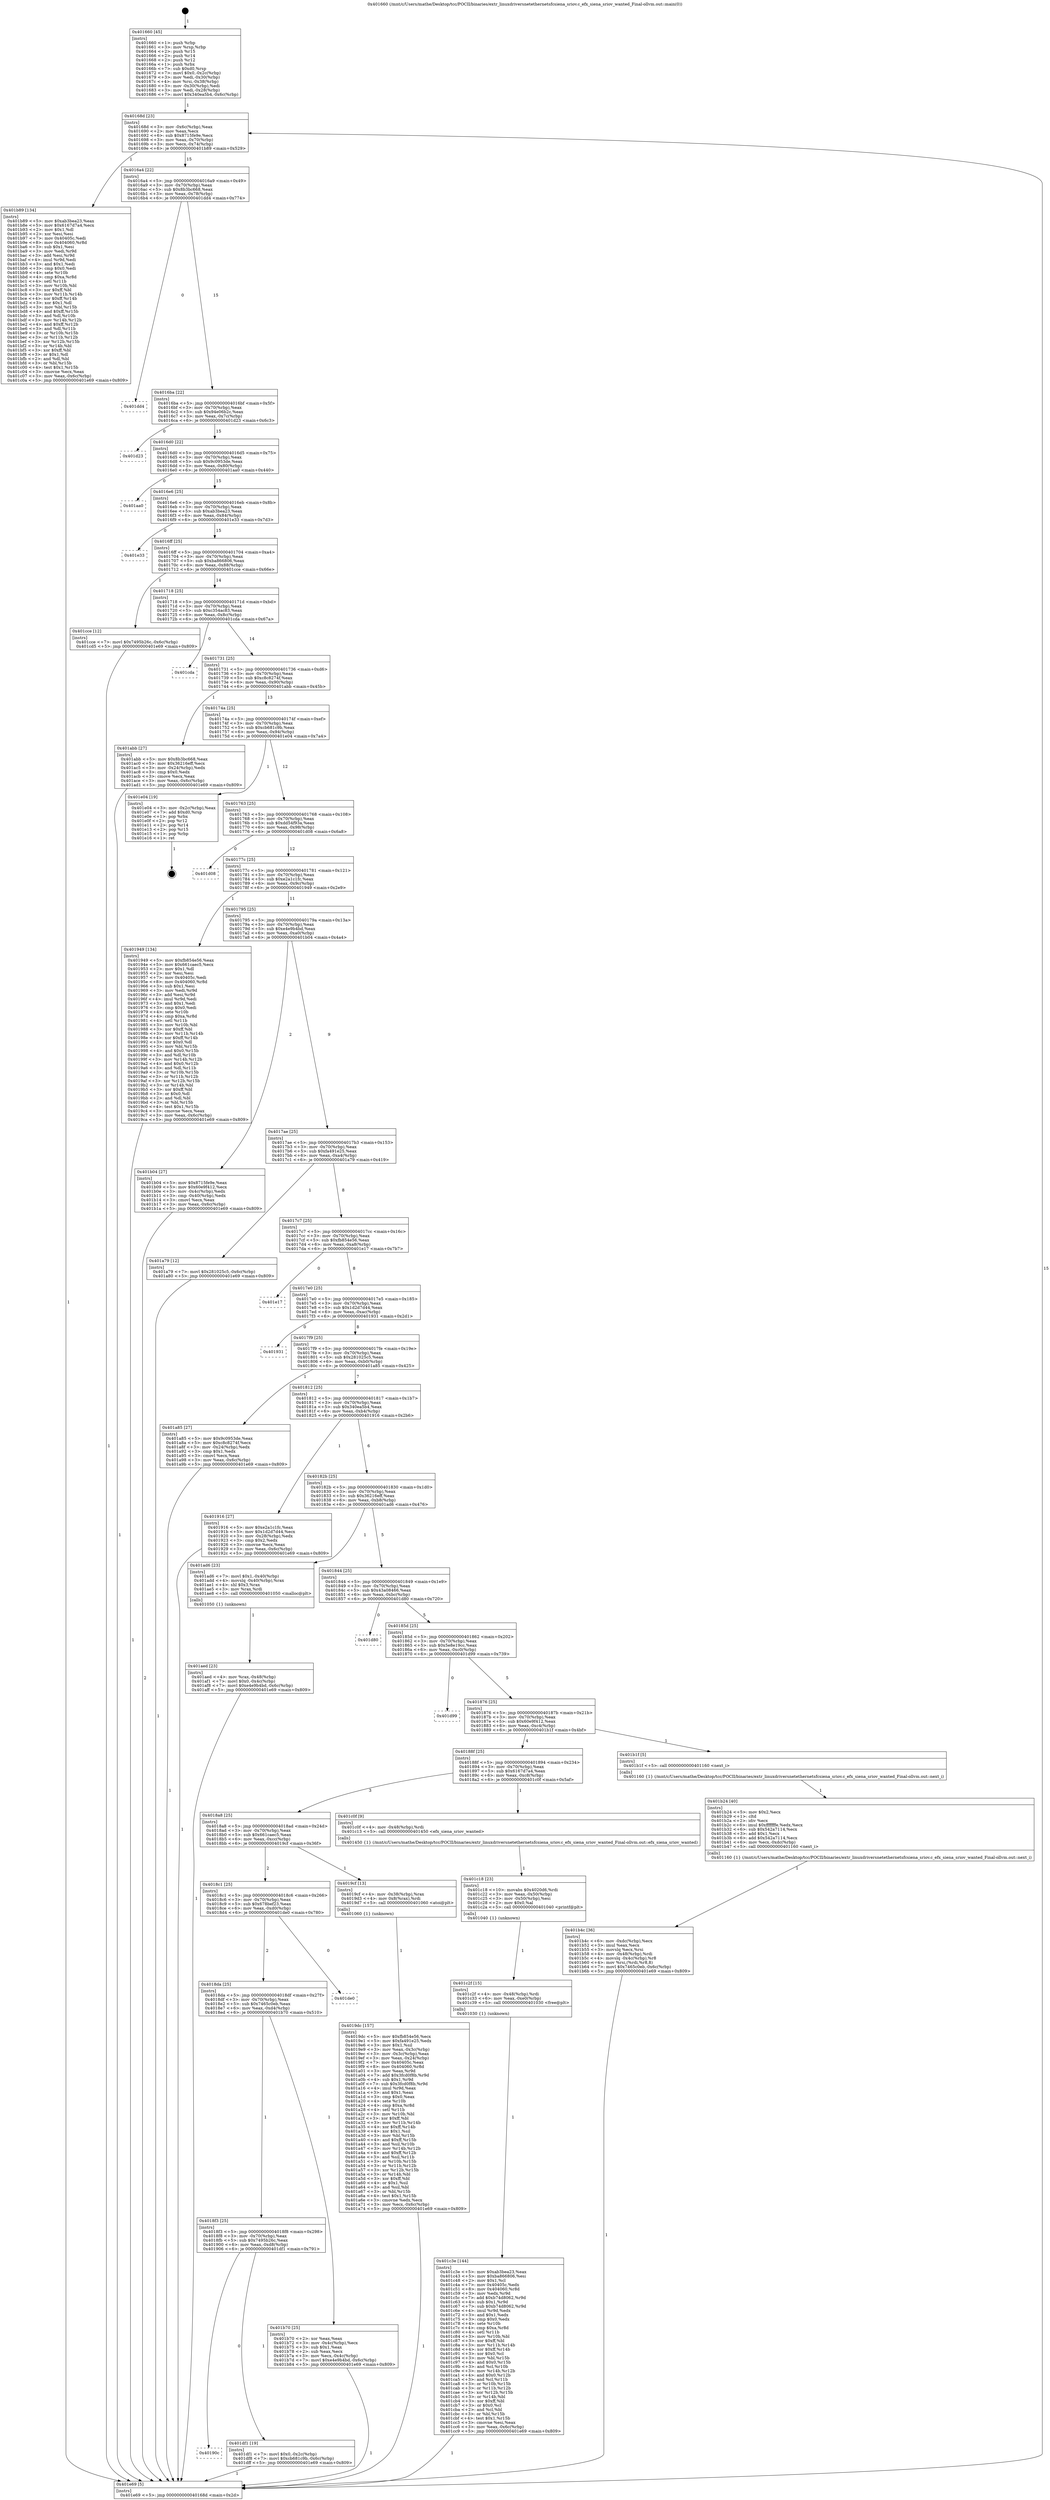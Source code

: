 digraph "0x401660" {
  label = "0x401660 (/mnt/c/Users/mathe/Desktop/tcc/POCII/binaries/extr_linuxdriversnetethernetsfcsiena_sriov.c_efx_siena_sriov_wanted_Final-ollvm.out::main(0))"
  labelloc = "t"
  node[shape=record]

  Entry [label="",width=0.3,height=0.3,shape=circle,fillcolor=black,style=filled]
  "0x40168d" [label="{
     0x40168d [23]\l
     | [instrs]\l
     &nbsp;&nbsp;0x40168d \<+3\>: mov -0x6c(%rbp),%eax\l
     &nbsp;&nbsp;0x401690 \<+2\>: mov %eax,%ecx\l
     &nbsp;&nbsp;0x401692 \<+6\>: sub $0x8715fe9e,%ecx\l
     &nbsp;&nbsp;0x401698 \<+3\>: mov %eax,-0x70(%rbp)\l
     &nbsp;&nbsp;0x40169b \<+3\>: mov %ecx,-0x74(%rbp)\l
     &nbsp;&nbsp;0x40169e \<+6\>: je 0000000000401b89 \<main+0x529\>\l
  }"]
  "0x401b89" [label="{
     0x401b89 [134]\l
     | [instrs]\l
     &nbsp;&nbsp;0x401b89 \<+5\>: mov $0xab3bea23,%eax\l
     &nbsp;&nbsp;0x401b8e \<+5\>: mov $0x6167d7a4,%ecx\l
     &nbsp;&nbsp;0x401b93 \<+2\>: mov $0x1,%dl\l
     &nbsp;&nbsp;0x401b95 \<+2\>: xor %esi,%esi\l
     &nbsp;&nbsp;0x401b97 \<+7\>: mov 0x40405c,%edi\l
     &nbsp;&nbsp;0x401b9e \<+8\>: mov 0x404060,%r8d\l
     &nbsp;&nbsp;0x401ba6 \<+3\>: sub $0x1,%esi\l
     &nbsp;&nbsp;0x401ba9 \<+3\>: mov %edi,%r9d\l
     &nbsp;&nbsp;0x401bac \<+3\>: add %esi,%r9d\l
     &nbsp;&nbsp;0x401baf \<+4\>: imul %r9d,%edi\l
     &nbsp;&nbsp;0x401bb3 \<+3\>: and $0x1,%edi\l
     &nbsp;&nbsp;0x401bb6 \<+3\>: cmp $0x0,%edi\l
     &nbsp;&nbsp;0x401bb9 \<+4\>: sete %r10b\l
     &nbsp;&nbsp;0x401bbd \<+4\>: cmp $0xa,%r8d\l
     &nbsp;&nbsp;0x401bc1 \<+4\>: setl %r11b\l
     &nbsp;&nbsp;0x401bc5 \<+3\>: mov %r10b,%bl\l
     &nbsp;&nbsp;0x401bc8 \<+3\>: xor $0xff,%bl\l
     &nbsp;&nbsp;0x401bcb \<+3\>: mov %r11b,%r14b\l
     &nbsp;&nbsp;0x401bce \<+4\>: xor $0xff,%r14b\l
     &nbsp;&nbsp;0x401bd2 \<+3\>: xor $0x1,%dl\l
     &nbsp;&nbsp;0x401bd5 \<+3\>: mov %bl,%r15b\l
     &nbsp;&nbsp;0x401bd8 \<+4\>: and $0xff,%r15b\l
     &nbsp;&nbsp;0x401bdc \<+3\>: and %dl,%r10b\l
     &nbsp;&nbsp;0x401bdf \<+3\>: mov %r14b,%r12b\l
     &nbsp;&nbsp;0x401be2 \<+4\>: and $0xff,%r12b\l
     &nbsp;&nbsp;0x401be6 \<+3\>: and %dl,%r11b\l
     &nbsp;&nbsp;0x401be9 \<+3\>: or %r10b,%r15b\l
     &nbsp;&nbsp;0x401bec \<+3\>: or %r11b,%r12b\l
     &nbsp;&nbsp;0x401bef \<+3\>: xor %r12b,%r15b\l
     &nbsp;&nbsp;0x401bf2 \<+3\>: or %r14b,%bl\l
     &nbsp;&nbsp;0x401bf5 \<+3\>: xor $0xff,%bl\l
     &nbsp;&nbsp;0x401bf8 \<+3\>: or $0x1,%dl\l
     &nbsp;&nbsp;0x401bfb \<+2\>: and %dl,%bl\l
     &nbsp;&nbsp;0x401bfd \<+3\>: or %bl,%r15b\l
     &nbsp;&nbsp;0x401c00 \<+4\>: test $0x1,%r15b\l
     &nbsp;&nbsp;0x401c04 \<+3\>: cmovne %ecx,%eax\l
     &nbsp;&nbsp;0x401c07 \<+3\>: mov %eax,-0x6c(%rbp)\l
     &nbsp;&nbsp;0x401c0a \<+5\>: jmp 0000000000401e69 \<main+0x809\>\l
  }"]
  "0x4016a4" [label="{
     0x4016a4 [22]\l
     | [instrs]\l
     &nbsp;&nbsp;0x4016a4 \<+5\>: jmp 00000000004016a9 \<main+0x49\>\l
     &nbsp;&nbsp;0x4016a9 \<+3\>: mov -0x70(%rbp),%eax\l
     &nbsp;&nbsp;0x4016ac \<+5\>: sub $0x8b3bc668,%eax\l
     &nbsp;&nbsp;0x4016b1 \<+3\>: mov %eax,-0x78(%rbp)\l
     &nbsp;&nbsp;0x4016b4 \<+6\>: je 0000000000401dd4 \<main+0x774\>\l
  }"]
  Exit [label="",width=0.3,height=0.3,shape=circle,fillcolor=black,style=filled,peripheries=2]
  "0x401dd4" [label="{
     0x401dd4\l
  }", style=dashed]
  "0x4016ba" [label="{
     0x4016ba [22]\l
     | [instrs]\l
     &nbsp;&nbsp;0x4016ba \<+5\>: jmp 00000000004016bf \<main+0x5f\>\l
     &nbsp;&nbsp;0x4016bf \<+3\>: mov -0x70(%rbp),%eax\l
     &nbsp;&nbsp;0x4016c2 \<+5\>: sub $0x94e06b2c,%eax\l
     &nbsp;&nbsp;0x4016c7 \<+3\>: mov %eax,-0x7c(%rbp)\l
     &nbsp;&nbsp;0x4016ca \<+6\>: je 0000000000401d23 \<main+0x6c3\>\l
  }"]
  "0x40190c" [label="{
     0x40190c\l
  }", style=dashed]
  "0x401d23" [label="{
     0x401d23\l
  }", style=dashed]
  "0x4016d0" [label="{
     0x4016d0 [22]\l
     | [instrs]\l
     &nbsp;&nbsp;0x4016d0 \<+5\>: jmp 00000000004016d5 \<main+0x75\>\l
     &nbsp;&nbsp;0x4016d5 \<+3\>: mov -0x70(%rbp),%eax\l
     &nbsp;&nbsp;0x4016d8 \<+5\>: sub $0x9c0953de,%eax\l
     &nbsp;&nbsp;0x4016dd \<+3\>: mov %eax,-0x80(%rbp)\l
     &nbsp;&nbsp;0x4016e0 \<+6\>: je 0000000000401aa0 \<main+0x440\>\l
  }"]
  "0x401df1" [label="{
     0x401df1 [19]\l
     | [instrs]\l
     &nbsp;&nbsp;0x401df1 \<+7\>: movl $0x0,-0x2c(%rbp)\l
     &nbsp;&nbsp;0x401df8 \<+7\>: movl $0xcb681c9b,-0x6c(%rbp)\l
     &nbsp;&nbsp;0x401dff \<+5\>: jmp 0000000000401e69 \<main+0x809\>\l
  }"]
  "0x401aa0" [label="{
     0x401aa0\l
  }", style=dashed]
  "0x4016e6" [label="{
     0x4016e6 [25]\l
     | [instrs]\l
     &nbsp;&nbsp;0x4016e6 \<+5\>: jmp 00000000004016eb \<main+0x8b\>\l
     &nbsp;&nbsp;0x4016eb \<+3\>: mov -0x70(%rbp),%eax\l
     &nbsp;&nbsp;0x4016ee \<+5\>: sub $0xab3bea23,%eax\l
     &nbsp;&nbsp;0x4016f3 \<+6\>: mov %eax,-0x84(%rbp)\l
     &nbsp;&nbsp;0x4016f9 \<+6\>: je 0000000000401e33 \<main+0x7d3\>\l
  }"]
  "0x401c3e" [label="{
     0x401c3e [144]\l
     | [instrs]\l
     &nbsp;&nbsp;0x401c3e \<+5\>: mov $0xab3bea23,%eax\l
     &nbsp;&nbsp;0x401c43 \<+5\>: mov $0xba866806,%esi\l
     &nbsp;&nbsp;0x401c48 \<+2\>: mov $0x1,%cl\l
     &nbsp;&nbsp;0x401c4a \<+7\>: mov 0x40405c,%edx\l
     &nbsp;&nbsp;0x401c51 \<+8\>: mov 0x404060,%r8d\l
     &nbsp;&nbsp;0x401c59 \<+3\>: mov %edx,%r9d\l
     &nbsp;&nbsp;0x401c5c \<+7\>: add $0xb74d8062,%r9d\l
     &nbsp;&nbsp;0x401c63 \<+4\>: sub $0x1,%r9d\l
     &nbsp;&nbsp;0x401c67 \<+7\>: sub $0xb74d8062,%r9d\l
     &nbsp;&nbsp;0x401c6e \<+4\>: imul %r9d,%edx\l
     &nbsp;&nbsp;0x401c72 \<+3\>: and $0x1,%edx\l
     &nbsp;&nbsp;0x401c75 \<+3\>: cmp $0x0,%edx\l
     &nbsp;&nbsp;0x401c78 \<+4\>: sete %r10b\l
     &nbsp;&nbsp;0x401c7c \<+4\>: cmp $0xa,%r8d\l
     &nbsp;&nbsp;0x401c80 \<+4\>: setl %r11b\l
     &nbsp;&nbsp;0x401c84 \<+3\>: mov %r10b,%bl\l
     &nbsp;&nbsp;0x401c87 \<+3\>: xor $0xff,%bl\l
     &nbsp;&nbsp;0x401c8a \<+3\>: mov %r11b,%r14b\l
     &nbsp;&nbsp;0x401c8d \<+4\>: xor $0xff,%r14b\l
     &nbsp;&nbsp;0x401c91 \<+3\>: xor $0x0,%cl\l
     &nbsp;&nbsp;0x401c94 \<+3\>: mov %bl,%r15b\l
     &nbsp;&nbsp;0x401c97 \<+4\>: and $0x0,%r15b\l
     &nbsp;&nbsp;0x401c9b \<+3\>: and %cl,%r10b\l
     &nbsp;&nbsp;0x401c9e \<+3\>: mov %r14b,%r12b\l
     &nbsp;&nbsp;0x401ca1 \<+4\>: and $0x0,%r12b\l
     &nbsp;&nbsp;0x401ca5 \<+3\>: and %cl,%r11b\l
     &nbsp;&nbsp;0x401ca8 \<+3\>: or %r10b,%r15b\l
     &nbsp;&nbsp;0x401cab \<+3\>: or %r11b,%r12b\l
     &nbsp;&nbsp;0x401cae \<+3\>: xor %r12b,%r15b\l
     &nbsp;&nbsp;0x401cb1 \<+3\>: or %r14b,%bl\l
     &nbsp;&nbsp;0x401cb4 \<+3\>: xor $0xff,%bl\l
     &nbsp;&nbsp;0x401cb7 \<+3\>: or $0x0,%cl\l
     &nbsp;&nbsp;0x401cba \<+2\>: and %cl,%bl\l
     &nbsp;&nbsp;0x401cbc \<+3\>: or %bl,%r15b\l
     &nbsp;&nbsp;0x401cbf \<+4\>: test $0x1,%r15b\l
     &nbsp;&nbsp;0x401cc3 \<+3\>: cmovne %esi,%eax\l
     &nbsp;&nbsp;0x401cc6 \<+3\>: mov %eax,-0x6c(%rbp)\l
     &nbsp;&nbsp;0x401cc9 \<+5\>: jmp 0000000000401e69 \<main+0x809\>\l
  }"]
  "0x401e33" [label="{
     0x401e33\l
  }", style=dashed]
  "0x4016ff" [label="{
     0x4016ff [25]\l
     | [instrs]\l
     &nbsp;&nbsp;0x4016ff \<+5\>: jmp 0000000000401704 \<main+0xa4\>\l
     &nbsp;&nbsp;0x401704 \<+3\>: mov -0x70(%rbp),%eax\l
     &nbsp;&nbsp;0x401707 \<+5\>: sub $0xba866806,%eax\l
     &nbsp;&nbsp;0x40170c \<+6\>: mov %eax,-0x88(%rbp)\l
     &nbsp;&nbsp;0x401712 \<+6\>: je 0000000000401cce \<main+0x66e\>\l
  }"]
  "0x401c2f" [label="{
     0x401c2f [15]\l
     | [instrs]\l
     &nbsp;&nbsp;0x401c2f \<+4\>: mov -0x48(%rbp),%rdi\l
     &nbsp;&nbsp;0x401c33 \<+6\>: mov %eax,-0xe0(%rbp)\l
     &nbsp;&nbsp;0x401c39 \<+5\>: call 0000000000401030 \<free@plt\>\l
     | [calls]\l
     &nbsp;&nbsp;0x401030 \{1\} (unknown)\l
  }"]
  "0x401cce" [label="{
     0x401cce [12]\l
     | [instrs]\l
     &nbsp;&nbsp;0x401cce \<+7\>: movl $0x7495b26c,-0x6c(%rbp)\l
     &nbsp;&nbsp;0x401cd5 \<+5\>: jmp 0000000000401e69 \<main+0x809\>\l
  }"]
  "0x401718" [label="{
     0x401718 [25]\l
     | [instrs]\l
     &nbsp;&nbsp;0x401718 \<+5\>: jmp 000000000040171d \<main+0xbd\>\l
     &nbsp;&nbsp;0x40171d \<+3\>: mov -0x70(%rbp),%eax\l
     &nbsp;&nbsp;0x401720 \<+5\>: sub $0xc354ac83,%eax\l
     &nbsp;&nbsp;0x401725 \<+6\>: mov %eax,-0x8c(%rbp)\l
     &nbsp;&nbsp;0x40172b \<+6\>: je 0000000000401cda \<main+0x67a\>\l
  }"]
  "0x401c18" [label="{
     0x401c18 [23]\l
     | [instrs]\l
     &nbsp;&nbsp;0x401c18 \<+10\>: movabs $0x4020d6,%rdi\l
     &nbsp;&nbsp;0x401c22 \<+3\>: mov %eax,-0x50(%rbp)\l
     &nbsp;&nbsp;0x401c25 \<+3\>: mov -0x50(%rbp),%esi\l
     &nbsp;&nbsp;0x401c28 \<+2\>: mov $0x0,%al\l
     &nbsp;&nbsp;0x401c2a \<+5\>: call 0000000000401040 \<printf@plt\>\l
     | [calls]\l
     &nbsp;&nbsp;0x401040 \{1\} (unknown)\l
  }"]
  "0x401cda" [label="{
     0x401cda\l
  }", style=dashed]
  "0x401731" [label="{
     0x401731 [25]\l
     | [instrs]\l
     &nbsp;&nbsp;0x401731 \<+5\>: jmp 0000000000401736 \<main+0xd6\>\l
     &nbsp;&nbsp;0x401736 \<+3\>: mov -0x70(%rbp),%eax\l
     &nbsp;&nbsp;0x401739 \<+5\>: sub $0xc8c8274f,%eax\l
     &nbsp;&nbsp;0x40173e \<+6\>: mov %eax,-0x90(%rbp)\l
     &nbsp;&nbsp;0x401744 \<+6\>: je 0000000000401abb \<main+0x45b\>\l
  }"]
  "0x4018f3" [label="{
     0x4018f3 [25]\l
     | [instrs]\l
     &nbsp;&nbsp;0x4018f3 \<+5\>: jmp 00000000004018f8 \<main+0x298\>\l
     &nbsp;&nbsp;0x4018f8 \<+3\>: mov -0x70(%rbp),%eax\l
     &nbsp;&nbsp;0x4018fb \<+5\>: sub $0x7495b26c,%eax\l
     &nbsp;&nbsp;0x401900 \<+6\>: mov %eax,-0xd8(%rbp)\l
     &nbsp;&nbsp;0x401906 \<+6\>: je 0000000000401df1 \<main+0x791\>\l
  }"]
  "0x401abb" [label="{
     0x401abb [27]\l
     | [instrs]\l
     &nbsp;&nbsp;0x401abb \<+5\>: mov $0x8b3bc668,%eax\l
     &nbsp;&nbsp;0x401ac0 \<+5\>: mov $0x36216eff,%ecx\l
     &nbsp;&nbsp;0x401ac5 \<+3\>: mov -0x24(%rbp),%edx\l
     &nbsp;&nbsp;0x401ac8 \<+3\>: cmp $0x0,%edx\l
     &nbsp;&nbsp;0x401acb \<+3\>: cmove %ecx,%eax\l
     &nbsp;&nbsp;0x401ace \<+3\>: mov %eax,-0x6c(%rbp)\l
     &nbsp;&nbsp;0x401ad1 \<+5\>: jmp 0000000000401e69 \<main+0x809\>\l
  }"]
  "0x40174a" [label="{
     0x40174a [25]\l
     | [instrs]\l
     &nbsp;&nbsp;0x40174a \<+5\>: jmp 000000000040174f \<main+0xef\>\l
     &nbsp;&nbsp;0x40174f \<+3\>: mov -0x70(%rbp),%eax\l
     &nbsp;&nbsp;0x401752 \<+5\>: sub $0xcb681c9b,%eax\l
     &nbsp;&nbsp;0x401757 \<+6\>: mov %eax,-0x94(%rbp)\l
     &nbsp;&nbsp;0x40175d \<+6\>: je 0000000000401e04 \<main+0x7a4\>\l
  }"]
  "0x401b70" [label="{
     0x401b70 [25]\l
     | [instrs]\l
     &nbsp;&nbsp;0x401b70 \<+2\>: xor %eax,%eax\l
     &nbsp;&nbsp;0x401b72 \<+3\>: mov -0x4c(%rbp),%ecx\l
     &nbsp;&nbsp;0x401b75 \<+3\>: sub $0x1,%eax\l
     &nbsp;&nbsp;0x401b78 \<+2\>: sub %eax,%ecx\l
     &nbsp;&nbsp;0x401b7a \<+3\>: mov %ecx,-0x4c(%rbp)\l
     &nbsp;&nbsp;0x401b7d \<+7\>: movl $0xe4e9b4bd,-0x6c(%rbp)\l
     &nbsp;&nbsp;0x401b84 \<+5\>: jmp 0000000000401e69 \<main+0x809\>\l
  }"]
  "0x401e04" [label="{
     0x401e04 [19]\l
     | [instrs]\l
     &nbsp;&nbsp;0x401e04 \<+3\>: mov -0x2c(%rbp),%eax\l
     &nbsp;&nbsp;0x401e07 \<+7\>: add $0xd0,%rsp\l
     &nbsp;&nbsp;0x401e0e \<+1\>: pop %rbx\l
     &nbsp;&nbsp;0x401e0f \<+2\>: pop %r12\l
     &nbsp;&nbsp;0x401e11 \<+2\>: pop %r14\l
     &nbsp;&nbsp;0x401e13 \<+2\>: pop %r15\l
     &nbsp;&nbsp;0x401e15 \<+1\>: pop %rbp\l
     &nbsp;&nbsp;0x401e16 \<+1\>: ret\l
  }"]
  "0x401763" [label="{
     0x401763 [25]\l
     | [instrs]\l
     &nbsp;&nbsp;0x401763 \<+5\>: jmp 0000000000401768 \<main+0x108\>\l
     &nbsp;&nbsp;0x401768 \<+3\>: mov -0x70(%rbp),%eax\l
     &nbsp;&nbsp;0x40176b \<+5\>: sub $0xdd54f93a,%eax\l
     &nbsp;&nbsp;0x401770 \<+6\>: mov %eax,-0x98(%rbp)\l
     &nbsp;&nbsp;0x401776 \<+6\>: je 0000000000401d08 \<main+0x6a8\>\l
  }"]
  "0x4018da" [label="{
     0x4018da [25]\l
     | [instrs]\l
     &nbsp;&nbsp;0x4018da \<+5\>: jmp 00000000004018df \<main+0x27f\>\l
     &nbsp;&nbsp;0x4018df \<+3\>: mov -0x70(%rbp),%eax\l
     &nbsp;&nbsp;0x4018e2 \<+5\>: sub $0x7465c0eb,%eax\l
     &nbsp;&nbsp;0x4018e7 \<+6\>: mov %eax,-0xd4(%rbp)\l
     &nbsp;&nbsp;0x4018ed \<+6\>: je 0000000000401b70 \<main+0x510\>\l
  }"]
  "0x401d08" [label="{
     0x401d08\l
  }", style=dashed]
  "0x40177c" [label="{
     0x40177c [25]\l
     | [instrs]\l
     &nbsp;&nbsp;0x40177c \<+5\>: jmp 0000000000401781 \<main+0x121\>\l
     &nbsp;&nbsp;0x401781 \<+3\>: mov -0x70(%rbp),%eax\l
     &nbsp;&nbsp;0x401784 \<+5\>: sub $0xe2a1c1fc,%eax\l
     &nbsp;&nbsp;0x401789 \<+6\>: mov %eax,-0x9c(%rbp)\l
     &nbsp;&nbsp;0x40178f \<+6\>: je 0000000000401949 \<main+0x2e9\>\l
  }"]
  "0x401de0" [label="{
     0x401de0\l
  }", style=dashed]
  "0x401949" [label="{
     0x401949 [134]\l
     | [instrs]\l
     &nbsp;&nbsp;0x401949 \<+5\>: mov $0xfb854e56,%eax\l
     &nbsp;&nbsp;0x40194e \<+5\>: mov $0x661caec5,%ecx\l
     &nbsp;&nbsp;0x401953 \<+2\>: mov $0x1,%dl\l
     &nbsp;&nbsp;0x401955 \<+2\>: xor %esi,%esi\l
     &nbsp;&nbsp;0x401957 \<+7\>: mov 0x40405c,%edi\l
     &nbsp;&nbsp;0x40195e \<+8\>: mov 0x404060,%r8d\l
     &nbsp;&nbsp;0x401966 \<+3\>: sub $0x1,%esi\l
     &nbsp;&nbsp;0x401969 \<+3\>: mov %edi,%r9d\l
     &nbsp;&nbsp;0x40196c \<+3\>: add %esi,%r9d\l
     &nbsp;&nbsp;0x40196f \<+4\>: imul %r9d,%edi\l
     &nbsp;&nbsp;0x401973 \<+3\>: and $0x1,%edi\l
     &nbsp;&nbsp;0x401976 \<+3\>: cmp $0x0,%edi\l
     &nbsp;&nbsp;0x401979 \<+4\>: sete %r10b\l
     &nbsp;&nbsp;0x40197d \<+4\>: cmp $0xa,%r8d\l
     &nbsp;&nbsp;0x401981 \<+4\>: setl %r11b\l
     &nbsp;&nbsp;0x401985 \<+3\>: mov %r10b,%bl\l
     &nbsp;&nbsp;0x401988 \<+3\>: xor $0xff,%bl\l
     &nbsp;&nbsp;0x40198b \<+3\>: mov %r11b,%r14b\l
     &nbsp;&nbsp;0x40198e \<+4\>: xor $0xff,%r14b\l
     &nbsp;&nbsp;0x401992 \<+3\>: xor $0x0,%dl\l
     &nbsp;&nbsp;0x401995 \<+3\>: mov %bl,%r15b\l
     &nbsp;&nbsp;0x401998 \<+4\>: and $0x0,%r15b\l
     &nbsp;&nbsp;0x40199c \<+3\>: and %dl,%r10b\l
     &nbsp;&nbsp;0x40199f \<+3\>: mov %r14b,%r12b\l
     &nbsp;&nbsp;0x4019a2 \<+4\>: and $0x0,%r12b\l
     &nbsp;&nbsp;0x4019a6 \<+3\>: and %dl,%r11b\l
     &nbsp;&nbsp;0x4019a9 \<+3\>: or %r10b,%r15b\l
     &nbsp;&nbsp;0x4019ac \<+3\>: or %r11b,%r12b\l
     &nbsp;&nbsp;0x4019af \<+3\>: xor %r12b,%r15b\l
     &nbsp;&nbsp;0x4019b2 \<+3\>: or %r14b,%bl\l
     &nbsp;&nbsp;0x4019b5 \<+3\>: xor $0xff,%bl\l
     &nbsp;&nbsp;0x4019b8 \<+3\>: or $0x0,%dl\l
     &nbsp;&nbsp;0x4019bb \<+2\>: and %dl,%bl\l
     &nbsp;&nbsp;0x4019bd \<+3\>: or %bl,%r15b\l
     &nbsp;&nbsp;0x4019c0 \<+4\>: test $0x1,%r15b\l
     &nbsp;&nbsp;0x4019c4 \<+3\>: cmovne %ecx,%eax\l
     &nbsp;&nbsp;0x4019c7 \<+3\>: mov %eax,-0x6c(%rbp)\l
     &nbsp;&nbsp;0x4019ca \<+5\>: jmp 0000000000401e69 \<main+0x809\>\l
  }"]
  "0x401795" [label="{
     0x401795 [25]\l
     | [instrs]\l
     &nbsp;&nbsp;0x401795 \<+5\>: jmp 000000000040179a \<main+0x13a\>\l
     &nbsp;&nbsp;0x40179a \<+3\>: mov -0x70(%rbp),%eax\l
     &nbsp;&nbsp;0x40179d \<+5\>: sub $0xe4e9b4bd,%eax\l
     &nbsp;&nbsp;0x4017a2 \<+6\>: mov %eax,-0xa0(%rbp)\l
     &nbsp;&nbsp;0x4017a8 \<+6\>: je 0000000000401b04 \<main+0x4a4\>\l
  }"]
  "0x401b4c" [label="{
     0x401b4c [36]\l
     | [instrs]\l
     &nbsp;&nbsp;0x401b4c \<+6\>: mov -0xdc(%rbp),%ecx\l
     &nbsp;&nbsp;0x401b52 \<+3\>: imul %eax,%ecx\l
     &nbsp;&nbsp;0x401b55 \<+3\>: movslq %ecx,%rsi\l
     &nbsp;&nbsp;0x401b58 \<+4\>: mov -0x48(%rbp),%rdi\l
     &nbsp;&nbsp;0x401b5c \<+4\>: movslq -0x4c(%rbp),%r8\l
     &nbsp;&nbsp;0x401b60 \<+4\>: mov %rsi,(%rdi,%r8,8)\l
     &nbsp;&nbsp;0x401b64 \<+7\>: movl $0x7465c0eb,-0x6c(%rbp)\l
     &nbsp;&nbsp;0x401b6b \<+5\>: jmp 0000000000401e69 \<main+0x809\>\l
  }"]
  "0x401b04" [label="{
     0x401b04 [27]\l
     | [instrs]\l
     &nbsp;&nbsp;0x401b04 \<+5\>: mov $0x8715fe9e,%eax\l
     &nbsp;&nbsp;0x401b09 \<+5\>: mov $0x60e9f412,%ecx\l
     &nbsp;&nbsp;0x401b0e \<+3\>: mov -0x4c(%rbp),%edx\l
     &nbsp;&nbsp;0x401b11 \<+3\>: cmp -0x40(%rbp),%edx\l
     &nbsp;&nbsp;0x401b14 \<+3\>: cmovl %ecx,%eax\l
     &nbsp;&nbsp;0x401b17 \<+3\>: mov %eax,-0x6c(%rbp)\l
     &nbsp;&nbsp;0x401b1a \<+5\>: jmp 0000000000401e69 \<main+0x809\>\l
  }"]
  "0x4017ae" [label="{
     0x4017ae [25]\l
     | [instrs]\l
     &nbsp;&nbsp;0x4017ae \<+5\>: jmp 00000000004017b3 \<main+0x153\>\l
     &nbsp;&nbsp;0x4017b3 \<+3\>: mov -0x70(%rbp),%eax\l
     &nbsp;&nbsp;0x4017b6 \<+5\>: sub $0xfa491e25,%eax\l
     &nbsp;&nbsp;0x4017bb \<+6\>: mov %eax,-0xa4(%rbp)\l
     &nbsp;&nbsp;0x4017c1 \<+6\>: je 0000000000401a79 \<main+0x419\>\l
  }"]
  "0x401b24" [label="{
     0x401b24 [40]\l
     | [instrs]\l
     &nbsp;&nbsp;0x401b24 \<+5\>: mov $0x2,%ecx\l
     &nbsp;&nbsp;0x401b29 \<+1\>: cltd\l
     &nbsp;&nbsp;0x401b2a \<+2\>: idiv %ecx\l
     &nbsp;&nbsp;0x401b2c \<+6\>: imul $0xfffffffe,%edx,%ecx\l
     &nbsp;&nbsp;0x401b32 \<+6\>: sub $0x542a7114,%ecx\l
     &nbsp;&nbsp;0x401b38 \<+3\>: add $0x1,%ecx\l
     &nbsp;&nbsp;0x401b3b \<+6\>: add $0x542a7114,%ecx\l
     &nbsp;&nbsp;0x401b41 \<+6\>: mov %ecx,-0xdc(%rbp)\l
     &nbsp;&nbsp;0x401b47 \<+5\>: call 0000000000401160 \<next_i\>\l
     | [calls]\l
     &nbsp;&nbsp;0x401160 \{1\} (/mnt/c/Users/mathe/Desktop/tcc/POCII/binaries/extr_linuxdriversnetethernetsfcsiena_sriov.c_efx_siena_sriov_wanted_Final-ollvm.out::next_i)\l
  }"]
  "0x401a79" [label="{
     0x401a79 [12]\l
     | [instrs]\l
     &nbsp;&nbsp;0x401a79 \<+7\>: movl $0x281025c5,-0x6c(%rbp)\l
     &nbsp;&nbsp;0x401a80 \<+5\>: jmp 0000000000401e69 \<main+0x809\>\l
  }"]
  "0x4017c7" [label="{
     0x4017c7 [25]\l
     | [instrs]\l
     &nbsp;&nbsp;0x4017c7 \<+5\>: jmp 00000000004017cc \<main+0x16c\>\l
     &nbsp;&nbsp;0x4017cc \<+3\>: mov -0x70(%rbp),%eax\l
     &nbsp;&nbsp;0x4017cf \<+5\>: sub $0xfb854e56,%eax\l
     &nbsp;&nbsp;0x4017d4 \<+6\>: mov %eax,-0xa8(%rbp)\l
     &nbsp;&nbsp;0x4017da \<+6\>: je 0000000000401e17 \<main+0x7b7\>\l
  }"]
  "0x401aed" [label="{
     0x401aed [23]\l
     | [instrs]\l
     &nbsp;&nbsp;0x401aed \<+4\>: mov %rax,-0x48(%rbp)\l
     &nbsp;&nbsp;0x401af1 \<+7\>: movl $0x0,-0x4c(%rbp)\l
     &nbsp;&nbsp;0x401af8 \<+7\>: movl $0xe4e9b4bd,-0x6c(%rbp)\l
     &nbsp;&nbsp;0x401aff \<+5\>: jmp 0000000000401e69 \<main+0x809\>\l
  }"]
  "0x401e17" [label="{
     0x401e17\l
  }", style=dashed]
  "0x4017e0" [label="{
     0x4017e0 [25]\l
     | [instrs]\l
     &nbsp;&nbsp;0x4017e0 \<+5\>: jmp 00000000004017e5 \<main+0x185\>\l
     &nbsp;&nbsp;0x4017e5 \<+3\>: mov -0x70(%rbp),%eax\l
     &nbsp;&nbsp;0x4017e8 \<+5\>: sub $0x1d2d7d44,%eax\l
     &nbsp;&nbsp;0x4017ed \<+6\>: mov %eax,-0xac(%rbp)\l
     &nbsp;&nbsp;0x4017f3 \<+6\>: je 0000000000401931 \<main+0x2d1\>\l
  }"]
  "0x4019dc" [label="{
     0x4019dc [157]\l
     | [instrs]\l
     &nbsp;&nbsp;0x4019dc \<+5\>: mov $0xfb854e56,%ecx\l
     &nbsp;&nbsp;0x4019e1 \<+5\>: mov $0xfa491e25,%edx\l
     &nbsp;&nbsp;0x4019e6 \<+3\>: mov $0x1,%sil\l
     &nbsp;&nbsp;0x4019e9 \<+3\>: mov %eax,-0x3c(%rbp)\l
     &nbsp;&nbsp;0x4019ec \<+3\>: mov -0x3c(%rbp),%eax\l
     &nbsp;&nbsp;0x4019ef \<+3\>: mov %eax,-0x24(%rbp)\l
     &nbsp;&nbsp;0x4019f2 \<+7\>: mov 0x40405c,%eax\l
     &nbsp;&nbsp;0x4019f9 \<+8\>: mov 0x404060,%r8d\l
     &nbsp;&nbsp;0x401a01 \<+3\>: mov %eax,%r9d\l
     &nbsp;&nbsp;0x401a04 \<+7\>: add $0x3fcd0f8b,%r9d\l
     &nbsp;&nbsp;0x401a0b \<+4\>: sub $0x1,%r9d\l
     &nbsp;&nbsp;0x401a0f \<+7\>: sub $0x3fcd0f8b,%r9d\l
     &nbsp;&nbsp;0x401a16 \<+4\>: imul %r9d,%eax\l
     &nbsp;&nbsp;0x401a1a \<+3\>: and $0x1,%eax\l
     &nbsp;&nbsp;0x401a1d \<+3\>: cmp $0x0,%eax\l
     &nbsp;&nbsp;0x401a20 \<+4\>: sete %r10b\l
     &nbsp;&nbsp;0x401a24 \<+4\>: cmp $0xa,%r8d\l
     &nbsp;&nbsp;0x401a28 \<+4\>: setl %r11b\l
     &nbsp;&nbsp;0x401a2c \<+3\>: mov %r10b,%bl\l
     &nbsp;&nbsp;0x401a2f \<+3\>: xor $0xff,%bl\l
     &nbsp;&nbsp;0x401a32 \<+3\>: mov %r11b,%r14b\l
     &nbsp;&nbsp;0x401a35 \<+4\>: xor $0xff,%r14b\l
     &nbsp;&nbsp;0x401a39 \<+4\>: xor $0x1,%sil\l
     &nbsp;&nbsp;0x401a3d \<+3\>: mov %bl,%r15b\l
     &nbsp;&nbsp;0x401a40 \<+4\>: and $0xff,%r15b\l
     &nbsp;&nbsp;0x401a44 \<+3\>: and %sil,%r10b\l
     &nbsp;&nbsp;0x401a47 \<+3\>: mov %r14b,%r12b\l
     &nbsp;&nbsp;0x401a4a \<+4\>: and $0xff,%r12b\l
     &nbsp;&nbsp;0x401a4e \<+3\>: and %sil,%r11b\l
     &nbsp;&nbsp;0x401a51 \<+3\>: or %r10b,%r15b\l
     &nbsp;&nbsp;0x401a54 \<+3\>: or %r11b,%r12b\l
     &nbsp;&nbsp;0x401a57 \<+3\>: xor %r12b,%r15b\l
     &nbsp;&nbsp;0x401a5a \<+3\>: or %r14b,%bl\l
     &nbsp;&nbsp;0x401a5d \<+3\>: xor $0xff,%bl\l
     &nbsp;&nbsp;0x401a60 \<+4\>: or $0x1,%sil\l
     &nbsp;&nbsp;0x401a64 \<+3\>: and %sil,%bl\l
     &nbsp;&nbsp;0x401a67 \<+3\>: or %bl,%r15b\l
     &nbsp;&nbsp;0x401a6a \<+4\>: test $0x1,%r15b\l
     &nbsp;&nbsp;0x401a6e \<+3\>: cmovne %edx,%ecx\l
     &nbsp;&nbsp;0x401a71 \<+3\>: mov %ecx,-0x6c(%rbp)\l
     &nbsp;&nbsp;0x401a74 \<+5\>: jmp 0000000000401e69 \<main+0x809\>\l
  }"]
  "0x401931" [label="{
     0x401931\l
  }", style=dashed]
  "0x4017f9" [label="{
     0x4017f9 [25]\l
     | [instrs]\l
     &nbsp;&nbsp;0x4017f9 \<+5\>: jmp 00000000004017fe \<main+0x19e\>\l
     &nbsp;&nbsp;0x4017fe \<+3\>: mov -0x70(%rbp),%eax\l
     &nbsp;&nbsp;0x401801 \<+5\>: sub $0x281025c5,%eax\l
     &nbsp;&nbsp;0x401806 \<+6\>: mov %eax,-0xb0(%rbp)\l
     &nbsp;&nbsp;0x40180c \<+6\>: je 0000000000401a85 \<main+0x425\>\l
  }"]
  "0x4018c1" [label="{
     0x4018c1 [25]\l
     | [instrs]\l
     &nbsp;&nbsp;0x4018c1 \<+5\>: jmp 00000000004018c6 \<main+0x266\>\l
     &nbsp;&nbsp;0x4018c6 \<+3\>: mov -0x70(%rbp),%eax\l
     &nbsp;&nbsp;0x4018c9 \<+5\>: sub $0x678bef23,%eax\l
     &nbsp;&nbsp;0x4018ce \<+6\>: mov %eax,-0xd0(%rbp)\l
     &nbsp;&nbsp;0x4018d4 \<+6\>: je 0000000000401de0 \<main+0x780\>\l
  }"]
  "0x401a85" [label="{
     0x401a85 [27]\l
     | [instrs]\l
     &nbsp;&nbsp;0x401a85 \<+5\>: mov $0x9c0953de,%eax\l
     &nbsp;&nbsp;0x401a8a \<+5\>: mov $0xc8c8274f,%ecx\l
     &nbsp;&nbsp;0x401a8f \<+3\>: mov -0x24(%rbp),%edx\l
     &nbsp;&nbsp;0x401a92 \<+3\>: cmp $0x1,%edx\l
     &nbsp;&nbsp;0x401a95 \<+3\>: cmovl %ecx,%eax\l
     &nbsp;&nbsp;0x401a98 \<+3\>: mov %eax,-0x6c(%rbp)\l
     &nbsp;&nbsp;0x401a9b \<+5\>: jmp 0000000000401e69 \<main+0x809\>\l
  }"]
  "0x401812" [label="{
     0x401812 [25]\l
     | [instrs]\l
     &nbsp;&nbsp;0x401812 \<+5\>: jmp 0000000000401817 \<main+0x1b7\>\l
     &nbsp;&nbsp;0x401817 \<+3\>: mov -0x70(%rbp),%eax\l
     &nbsp;&nbsp;0x40181a \<+5\>: sub $0x340ea5b4,%eax\l
     &nbsp;&nbsp;0x40181f \<+6\>: mov %eax,-0xb4(%rbp)\l
     &nbsp;&nbsp;0x401825 \<+6\>: je 0000000000401916 \<main+0x2b6\>\l
  }"]
  "0x4019cf" [label="{
     0x4019cf [13]\l
     | [instrs]\l
     &nbsp;&nbsp;0x4019cf \<+4\>: mov -0x38(%rbp),%rax\l
     &nbsp;&nbsp;0x4019d3 \<+4\>: mov 0x8(%rax),%rdi\l
     &nbsp;&nbsp;0x4019d7 \<+5\>: call 0000000000401060 \<atoi@plt\>\l
     | [calls]\l
     &nbsp;&nbsp;0x401060 \{1\} (unknown)\l
  }"]
  "0x401916" [label="{
     0x401916 [27]\l
     | [instrs]\l
     &nbsp;&nbsp;0x401916 \<+5\>: mov $0xe2a1c1fc,%eax\l
     &nbsp;&nbsp;0x40191b \<+5\>: mov $0x1d2d7d44,%ecx\l
     &nbsp;&nbsp;0x401920 \<+3\>: mov -0x28(%rbp),%edx\l
     &nbsp;&nbsp;0x401923 \<+3\>: cmp $0x2,%edx\l
     &nbsp;&nbsp;0x401926 \<+3\>: cmovne %ecx,%eax\l
     &nbsp;&nbsp;0x401929 \<+3\>: mov %eax,-0x6c(%rbp)\l
     &nbsp;&nbsp;0x40192c \<+5\>: jmp 0000000000401e69 \<main+0x809\>\l
  }"]
  "0x40182b" [label="{
     0x40182b [25]\l
     | [instrs]\l
     &nbsp;&nbsp;0x40182b \<+5\>: jmp 0000000000401830 \<main+0x1d0\>\l
     &nbsp;&nbsp;0x401830 \<+3\>: mov -0x70(%rbp),%eax\l
     &nbsp;&nbsp;0x401833 \<+5\>: sub $0x36216eff,%eax\l
     &nbsp;&nbsp;0x401838 \<+6\>: mov %eax,-0xb8(%rbp)\l
     &nbsp;&nbsp;0x40183e \<+6\>: je 0000000000401ad6 \<main+0x476\>\l
  }"]
  "0x401e69" [label="{
     0x401e69 [5]\l
     | [instrs]\l
     &nbsp;&nbsp;0x401e69 \<+5\>: jmp 000000000040168d \<main+0x2d\>\l
  }"]
  "0x401660" [label="{
     0x401660 [45]\l
     | [instrs]\l
     &nbsp;&nbsp;0x401660 \<+1\>: push %rbp\l
     &nbsp;&nbsp;0x401661 \<+3\>: mov %rsp,%rbp\l
     &nbsp;&nbsp;0x401664 \<+2\>: push %r15\l
     &nbsp;&nbsp;0x401666 \<+2\>: push %r14\l
     &nbsp;&nbsp;0x401668 \<+2\>: push %r12\l
     &nbsp;&nbsp;0x40166a \<+1\>: push %rbx\l
     &nbsp;&nbsp;0x40166b \<+7\>: sub $0xd0,%rsp\l
     &nbsp;&nbsp;0x401672 \<+7\>: movl $0x0,-0x2c(%rbp)\l
     &nbsp;&nbsp;0x401679 \<+3\>: mov %edi,-0x30(%rbp)\l
     &nbsp;&nbsp;0x40167c \<+4\>: mov %rsi,-0x38(%rbp)\l
     &nbsp;&nbsp;0x401680 \<+3\>: mov -0x30(%rbp),%edi\l
     &nbsp;&nbsp;0x401683 \<+3\>: mov %edi,-0x28(%rbp)\l
     &nbsp;&nbsp;0x401686 \<+7\>: movl $0x340ea5b4,-0x6c(%rbp)\l
  }"]
  "0x4018a8" [label="{
     0x4018a8 [25]\l
     | [instrs]\l
     &nbsp;&nbsp;0x4018a8 \<+5\>: jmp 00000000004018ad \<main+0x24d\>\l
     &nbsp;&nbsp;0x4018ad \<+3\>: mov -0x70(%rbp),%eax\l
     &nbsp;&nbsp;0x4018b0 \<+5\>: sub $0x661caec5,%eax\l
     &nbsp;&nbsp;0x4018b5 \<+6\>: mov %eax,-0xcc(%rbp)\l
     &nbsp;&nbsp;0x4018bb \<+6\>: je 00000000004019cf \<main+0x36f\>\l
  }"]
  "0x401ad6" [label="{
     0x401ad6 [23]\l
     | [instrs]\l
     &nbsp;&nbsp;0x401ad6 \<+7\>: movl $0x1,-0x40(%rbp)\l
     &nbsp;&nbsp;0x401add \<+4\>: movslq -0x40(%rbp),%rax\l
     &nbsp;&nbsp;0x401ae1 \<+4\>: shl $0x3,%rax\l
     &nbsp;&nbsp;0x401ae5 \<+3\>: mov %rax,%rdi\l
     &nbsp;&nbsp;0x401ae8 \<+5\>: call 0000000000401050 \<malloc@plt\>\l
     | [calls]\l
     &nbsp;&nbsp;0x401050 \{1\} (unknown)\l
  }"]
  "0x401844" [label="{
     0x401844 [25]\l
     | [instrs]\l
     &nbsp;&nbsp;0x401844 \<+5\>: jmp 0000000000401849 \<main+0x1e9\>\l
     &nbsp;&nbsp;0x401849 \<+3\>: mov -0x70(%rbp),%eax\l
     &nbsp;&nbsp;0x40184c \<+5\>: sub $0x43a08466,%eax\l
     &nbsp;&nbsp;0x401851 \<+6\>: mov %eax,-0xbc(%rbp)\l
     &nbsp;&nbsp;0x401857 \<+6\>: je 0000000000401d80 \<main+0x720\>\l
  }"]
  "0x401c0f" [label="{
     0x401c0f [9]\l
     | [instrs]\l
     &nbsp;&nbsp;0x401c0f \<+4\>: mov -0x48(%rbp),%rdi\l
     &nbsp;&nbsp;0x401c13 \<+5\>: call 0000000000401450 \<efx_siena_sriov_wanted\>\l
     | [calls]\l
     &nbsp;&nbsp;0x401450 \{1\} (/mnt/c/Users/mathe/Desktop/tcc/POCII/binaries/extr_linuxdriversnetethernetsfcsiena_sriov.c_efx_siena_sriov_wanted_Final-ollvm.out::efx_siena_sriov_wanted)\l
  }"]
  "0x401d80" [label="{
     0x401d80\l
  }", style=dashed]
  "0x40185d" [label="{
     0x40185d [25]\l
     | [instrs]\l
     &nbsp;&nbsp;0x40185d \<+5\>: jmp 0000000000401862 \<main+0x202\>\l
     &nbsp;&nbsp;0x401862 \<+3\>: mov -0x70(%rbp),%eax\l
     &nbsp;&nbsp;0x401865 \<+5\>: sub $0x5e8e19cc,%eax\l
     &nbsp;&nbsp;0x40186a \<+6\>: mov %eax,-0xc0(%rbp)\l
     &nbsp;&nbsp;0x401870 \<+6\>: je 0000000000401d99 \<main+0x739\>\l
  }"]
  "0x40188f" [label="{
     0x40188f [25]\l
     | [instrs]\l
     &nbsp;&nbsp;0x40188f \<+5\>: jmp 0000000000401894 \<main+0x234\>\l
     &nbsp;&nbsp;0x401894 \<+3\>: mov -0x70(%rbp),%eax\l
     &nbsp;&nbsp;0x401897 \<+5\>: sub $0x6167d7a4,%eax\l
     &nbsp;&nbsp;0x40189c \<+6\>: mov %eax,-0xc8(%rbp)\l
     &nbsp;&nbsp;0x4018a2 \<+6\>: je 0000000000401c0f \<main+0x5af\>\l
  }"]
  "0x401d99" [label="{
     0x401d99\l
  }", style=dashed]
  "0x401876" [label="{
     0x401876 [25]\l
     | [instrs]\l
     &nbsp;&nbsp;0x401876 \<+5\>: jmp 000000000040187b \<main+0x21b\>\l
     &nbsp;&nbsp;0x40187b \<+3\>: mov -0x70(%rbp),%eax\l
     &nbsp;&nbsp;0x40187e \<+5\>: sub $0x60e9f412,%eax\l
     &nbsp;&nbsp;0x401883 \<+6\>: mov %eax,-0xc4(%rbp)\l
     &nbsp;&nbsp;0x401889 \<+6\>: je 0000000000401b1f \<main+0x4bf\>\l
  }"]
  "0x401b1f" [label="{
     0x401b1f [5]\l
     | [instrs]\l
     &nbsp;&nbsp;0x401b1f \<+5\>: call 0000000000401160 \<next_i\>\l
     | [calls]\l
     &nbsp;&nbsp;0x401160 \{1\} (/mnt/c/Users/mathe/Desktop/tcc/POCII/binaries/extr_linuxdriversnetethernetsfcsiena_sriov.c_efx_siena_sriov_wanted_Final-ollvm.out::next_i)\l
  }"]
  Entry -> "0x401660" [label=" 1"]
  "0x40168d" -> "0x401b89" [label=" 1"]
  "0x40168d" -> "0x4016a4" [label=" 15"]
  "0x401e04" -> Exit [label=" 1"]
  "0x4016a4" -> "0x401dd4" [label=" 0"]
  "0x4016a4" -> "0x4016ba" [label=" 15"]
  "0x401df1" -> "0x401e69" [label=" 1"]
  "0x4016ba" -> "0x401d23" [label=" 0"]
  "0x4016ba" -> "0x4016d0" [label=" 15"]
  "0x4018f3" -> "0x40190c" [label=" 0"]
  "0x4016d0" -> "0x401aa0" [label=" 0"]
  "0x4016d0" -> "0x4016e6" [label=" 15"]
  "0x4018f3" -> "0x401df1" [label=" 1"]
  "0x4016e6" -> "0x401e33" [label=" 0"]
  "0x4016e6" -> "0x4016ff" [label=" 15"]
  "0x401cce" -> "0x401e69" [label=" 1"]
  "0x4016ff" -> "0x401cce" [label=" 1"]
  "0x4016ff" -> "0x401718" [label=" 14"]
  "0x401c3e" -> "0x401e69" [label=" 1"]
  "0x401718" -> "0x401cda" [label=" 0"]
  "0x401718" -> "0x401731" [label=" 14"]
  "0x401c2f" -> "0x401c3e" [label=" 1"]
  "0x401731" -> "0x401abb" [label=" 1"]
  "0x401731" -> "0x40174a" [label=" 13"]
  "0x401c18" -> "0x401c2f" [label=" 1"]
  "0x40174a" -> "0x401e04" [label=" 1"]
  "0x40174a" -> "0x401763" [label=" 12"]
  "0x401c0f" -> "0x401c18" [label=" 1"]
  "0x401763" -> "0x401d08" [label=" 0"]
  "0x401763" -> "0x40177c" [label=" 12"]
  "0x401b70" -> "0x401e69" [label=" 1"]
  "0x40177c" -> "0x401949" [label=" 1"]
  "0x40177c" -> "0x401795" [label=" 11"]
  "0x4018da" -> "0x4018f3" [label=" 1"]
  "0x401795" -> "0x401b04" [label=" 2"]
  "0x401795" -> "0x4017ae" [label=" 9"]
  "0x401b89" -> "0x401e69" [label=" 1"]
  "0x4017ae" -> "0x401a79" [label=" 1"]
  "0x4017ae" -> "0x4017c7" [label=" 8"]
  "0x4018c1" -> "0x4018da" [label=" 2"]
  "0x4017c7" -> "0x401e17" [label=" 0"]
  "0x4017c7" -> "0x4017e0" [label=" 8"]
  "0x4018c1" -> "0x401de0" [label=" 0"]
  "0x4017e0" -> "0x401931" [label=" 0"]
  "0x4017e0" -> "0x4017f9" [label=" 8"]
  "0x4018da" -> "0x401b70" [label=" 1"]
  "0x4017f9" -> "0x401a85" [label=" 1"]
  "0x4017f9" -> "0x401812" [label=" 7"]
  "0x401b4c" -> "0x401e69" [label=" 1"]
  "0x401812" -> "0x401916" [label=" 1"]
  "0x401812" -> "0x40182b" [label=" 6"]
  "0x401916" -> "0x401e69" [label=" 1"]
  "0x401660" -> "0x40168d" [label=" 1"]
  "0x401e69" -> "0x40168d" [label=" 15"]
  "0x401949" -> "0x401e69" [label=" 1"]
  "0x401b24" -> "0x401b4c" [label=" 1"]
  "0x40182b" -> "0x401ad6" [label=" 1"]
  "0x40182b" -> "0x401844" [label=" 5"]
  "0x401b04" -> "0x401e69" [label=" 2"]
  "0x401844" -> "0x401d80" [label=" 0"]
  "0x401844" -> "0x40185d" [label=" 5"]
  "0x401aed" -> "0x401e69" [label=" 1"]
  "0x40185d" -> "0x401d99" [label=" 0"]
  "0x40185d" -> "0x401876" [label=" 5"]
  "0x401abb" -> "0x401e69" [label=" 1"]
  "0x401876" -> "0x401b1f" [label=" 1"]
  "0x401876" -> "0x40188f" [label=" 4"]
  "0x401ad6" -> "0x401aed" [label=" 1"]
  "0x40188f" -> "0x401c0f" [label=" 1"]
  "0x40188f" -> "0x4018a8" [label=" 3"]
  "0x401b1f" -> "0x401b24" [label=" 1"]
  "0x4018a8" -> "0x4019cf" [label=" 1"]
  "0x4018a8" -> "0x4018c1" [label=" 2"]
  "0x4019cf" -> "0x4019dc" [label=" 1"]
  "0x4019dc" -> "0x401e69" [label=" 1"]
  "0x401a79" -> "0x401e69" [label=" 1"]
  "0x401a85" -> "0x401e69" [label=" 1"]
}
